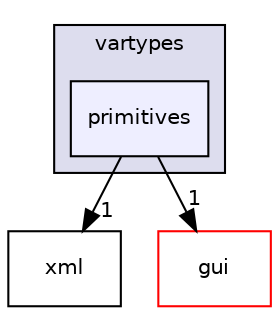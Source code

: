digraph "ssl-vision/src/shared/vartypes/primitives" {
  compound=true
  node [ fontsize="10", fontname="Helvetica"];
  edge [ labelfontsize="10", labelfontname="Helvetica"];
  subgraph clusterdir_25b428b3261c7de910dea312ae7155ee {
    graph [ bgcolor="#ddddee", pencolor="black", label="vartypes" fontname="Helvetica", fontsize="10", URL="dir_25b428b3261c7de910dea312ae7155ee.html"]
  dir_39a81e9f0600f3abcbb9654beb1f6ac4 [shape=box, label="primitives", style="filled", fillcolor="#eeeeff", pencolor="black", URL="dir_39a81e9f0600f3abcbb9654beb1f6ac4.html"];
  }
  dir_d077de4524a6bfd100d06ba596a3d49e [shape=box label="xml" URL="dir_d077de4524a6bfd100d06ba596a3d49e.html"];
  dir_e103aa55346def1c0e6c9803171f61bd [shape=box label="gui" fillcolor="white" style="filled" color="red" URL="dir_e103aa55346def1c0e6c9803171f61bd.html"];
  dir_39a81e9f0600f3abcbb9654beb1f6ac4->dir_d077de4524a6bfd100d06ba596a3d49e [headlabel="1", labeldistance=1.5 headhref="dir_000079_000080.html"];
  dir_39a81e9f0600f3abcbb9654beb1f6ac4->dir_e103aa55346def1c0e6c9803171f61bd [headlabel="1", labeldistance=1.5 headhref="dir_000079_000077.html"];
}
